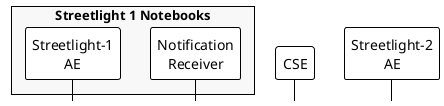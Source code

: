 @startuml
hide footbox
!theme plain
skinparam backgroundcolor transparent

box "Streetlight 1 Notebooks" #f8f8f8
participant "Streetlight-1\nAE" as AE1
participant "Notification\nReceiver" as NS
end box

participant "CSE" as CSE 

participant "Streetlight-2\nAE" as AE2


@enduml